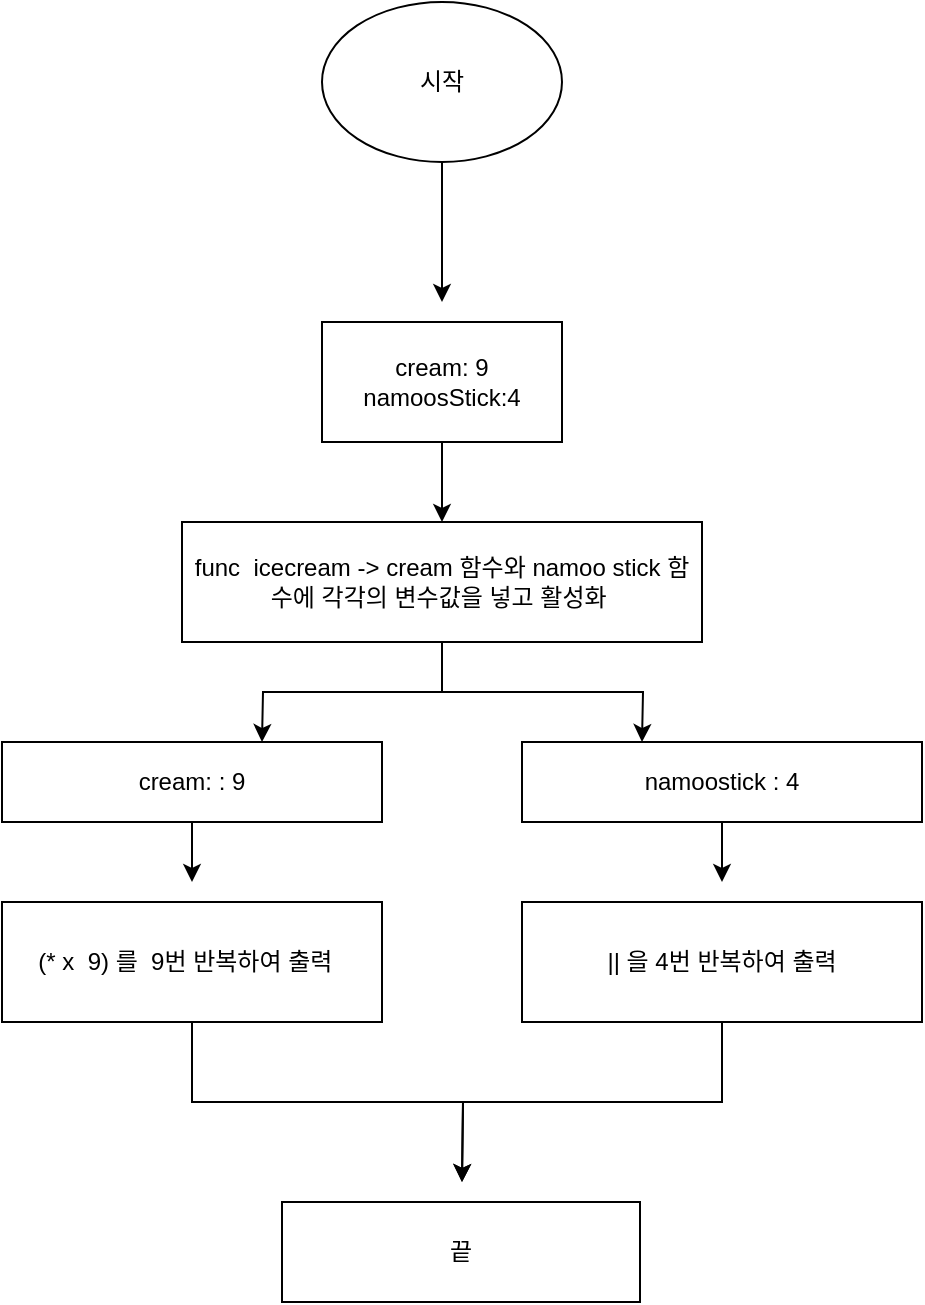<mxfile version="17.4.4" type="github"><diagram id="QkKVJtevPWueGDyrTYju" name="Page-1"><mxGraphModel dx="1004" dy="641" grid="1" gridSize="10" guides="1" tooltips="1" connect="1" arrows="1" fold="1" page="1" pageScale="1" pageWidth="827" pageHeight="1169" math="0" shadow="0"><root><mxCell id="0"/><mxCell id="1" parent="0"/><mxCell id="V9q0JS9INNC0kt4f687w-2" style="edgeStyle=orthogonalEdgeStyle;rounded=0;orthogonalLoop=1;jettySize=auto;html=1;exitX=0.5;exitY=1;exitDx=0;exitDy=0;" edge="1" parent="1" source="V9q0JS9INNC0kt4f687w-1"><mxGeometry relative="1" as="geometry"><mxPoint x="404" y="260" as="targetPoint"/></mxGeometry></mxCell><mxCell id="V9q0JS9INNC0kt4f687w-1" value="시작" style="ellipse;whiteSpace=wrap;html=1;" vertex="1" parent="1"><mxGeometry x="344" y="110" width="120" height="80" as="geometry"/></mxCell><mxCell id="V9q0JS9INNC0kt4f687w-4" style="edgeStyle=orthogonalEdgeStyle;rounded=0;orthogonalLoop=1;jettySize=auto;html=1;exitX=0.5;exitY=1;exitDx=0;exitDy=0;" edge="1" parent="1" source="V9q0JS9INNC0kt4f687w-3" target="V9q0JS9INNC0kt4f687w-5"><mxGeometry relative="1" as="geometry"><mxPoint x="404" y="400" as="targetPoint"/></mxGeometry></mxCell><mxCell id="V9q0JS9INNC0kt4f687w-3" value="cream: 9&lt;br&gt;namoosStick:4" style="rounded=0;whiteSpace=wrap;html=1;" vertex="1" parent="1"><mxGeometry x="344" y="270" width="120" height="60" as="geometry"/></mxCell><mxCell id="V9q0JS9INNC0kt4f687w-6" style="edgeStyle=orthogonalEdgeStyle;rounded=0;orthogonalLoop=1;jettySize=auto;html=1;" edge="1" parent="1" source="V9q0JS9INNC0kt4f687w-5"><mxGeometry relative="1" as="geometry"><mxPoint x="314" y="480" as="targetPoint"/></mxGeometry></mxCell><mxCell id="V9q0JS9INNC0kt4f687w-7" style="edgeStyle=orthogonalEdgeStyle;rounded=0;orthogonalLoop=1;jettySize=auto;html=1;exitX=0.5;exitY=1;exitDx=0;exitDy=0;" edge="1" parent="1" source="V9q0JS9INNC0kt4f687w-5"><mxGeometry relative="1" as="geometry"><mxPoint x="504" y="480" as="targetPoint"/></mxGeometry></mxCell><mxCell id="V9q0JS9INNC0kt4f687w-5" value="func &amp;nbsp;icecream -&amp;gt; cream 함수와 namoo stick 함수에 각각의 변수값을 넣고 활성화&amp;nbsp;" style="rounded=0;whiteSpace=wrap;html=1;" vertex="1" parent="1"><mxGeometry x="274" y="370" width="260" height="60" as="geometry"/></mxCell><mxCell id="V9q0JS9INNC0kt4f687w-22" style="edgeStyle=orthogonalEdgeStyle;rounded=0;orthogonalLoop=1;jettySize=auto;html=1;exitX=0.5;exitY=1;exitDx=0;exitDy=0;" edge="1" parent="1" source="V9q0JS9INNC0kt4f687w-8"><mxGeometry relative="1" as="geometry"><mxPoint x="279" y="550" as="targetPoint"/></mxGeometry></mxCell><mxCell id="V9q0JS9INNC0kt4f687w-8" value="cream: : 9" style="rounded=0;whiteSpace=wrap;html=1;" vertex="1" parent="1"><mxGeometry x="184" y="480" width="190" height="40" as="geometry"/></mxCell><mxCell id="V9q0JS9INNC0kt4f687w-23" style="edgeStyle=orthogonalEdgeStyle;rounded=0;orthogonalLoop=1;jettySize=auto;html=1;exitX=0.5;exitY=1;exitDx=0;exitDy=0;" edge="1" parent="1" source="V9q0JS9INNC0kt4f687w-9"><mxGeometry relative="1" as="geometry"><mxPoint x="544" y="550" as="targetPoint"/></mxGeometry></mxCell><mxCell id="V9q0JS9INNC0kt4f687w-9" value="namoostick : 4" style="rounded=0;whiteSpace=wrap;html=1;" vertex="1" parent="1"><mxGeometry x="444" y="480" width="200" height="40" as="geometry"/></mxCell><mxCell id="V9q0JS9INNC0kt4f687w-20" style="edgeStyle=orthogonalEdgeStyle;rounded=0;orthogonalLoop=1;jettySize=auto;html=1;exitX=0.5;exitY=1;exitDx=0;exitDy=0;" edge="1" parent="1" source="V9q0JS9INNC0kt4f687w-11"><mxGeometry relative="1" as="geometry"><mxPoint x="414" y="700" as="targetPoint"/></mxGeometry></mxCell><mxCell id="V9q0JS9INNC0kt4f687w-11" value="|| 을 4번 반복하여 출력" style="rounded=0;whiteSpace=wrap;html=1;" vertex="1" parent="1"><mxGeometry x="444" y="560" width="200" height="60" as="geometry"/></mxCell><mxCell id="V9q0JS9INNC0kt4f687w-21" style="edgeStyle=orthogonalEdgeStyle;rounded=0;orthogonalLoop=1;jettySize=auto;html=1;exitX=0.5;exitY=1;exitDx=0;exitDy=0;" edge="1" parent="1" source="V9q0JS9INNC0kt4f687w-16"><mxGeometry relative="1" as="geometry"><mxPoint x="414" y="700" as="targetPoint"/></mxGeometry></mxCell><mxCell id="V9q0JS9INNC0kt4f687w-16" value="(* x &amp;nbsp;9) 를 &amp;nbsp;9번 반복하여 출력 &amp;nbsp;" style="rounded=0;whiteSpace=wrap;html=1;" vertex="1" parent="1"><mxGeometry x="184" y="560" width="190" height="60" as="geometry"/></mxCell><mxCell id="V9q0JS9INNC0kt4f687w-24" value="끝" style="rounded=0;whiteSpace=wrap;html=1;" vertex="1" parent="1"><mxGeometry x="324" y="710" width="179" height="50" as="geometry"/></mxCell></root></mxGraphModel></diagram></mxfile>
